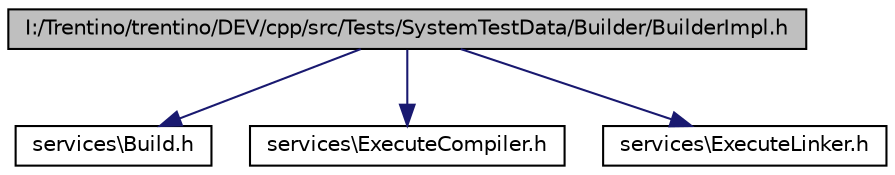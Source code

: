 digraph G
{
  edge [fontname="Helvetica",fontsize="10",labelfontname="Helvetica",labelfontsize="10"];
  node [fontname="Helvetica",fontsize="10",shape=record];
  Node1 [label="I:/Trentino/trentino/DEV/cpp/src/Tests/SystemTestData/Builder/BuilderImpl.h",height=0.2,width=0.4,color="black", fillcolor="grey75", style="filled" fontcolor="black"];
  Node1 -> Node2 [color="midnightblue",fontsize="10",style="solid",fontname="Helvetica"];
  Node2 [label="services\\Build.h",height=0.2,width=0.4,color="black", fillcolor="white", style="filled",URL="$services_2_build_8h.html"];
  Node1 -> Node3 [color="midnightblue",fontsize="10",style="solid",fontname="Helvetica"];
  Node3 [label="services\\ExecuteCompiler.h",height=0.2,width=0.4,color="black", fillcolor="white", style="filled",URL="$services_2_execute_compiler_8h.html"];
  Node1 -> Node4 [color="midnightblue",fontsize="10",style="solid",fontname="Helvetica"];
  Node4 [label="services\\ExecuteLinker.h",height=0.2,width=0.4,color="black", fillcolor="white", style="filled",URL="$services_2_execute_linker_8h.html"];
}
